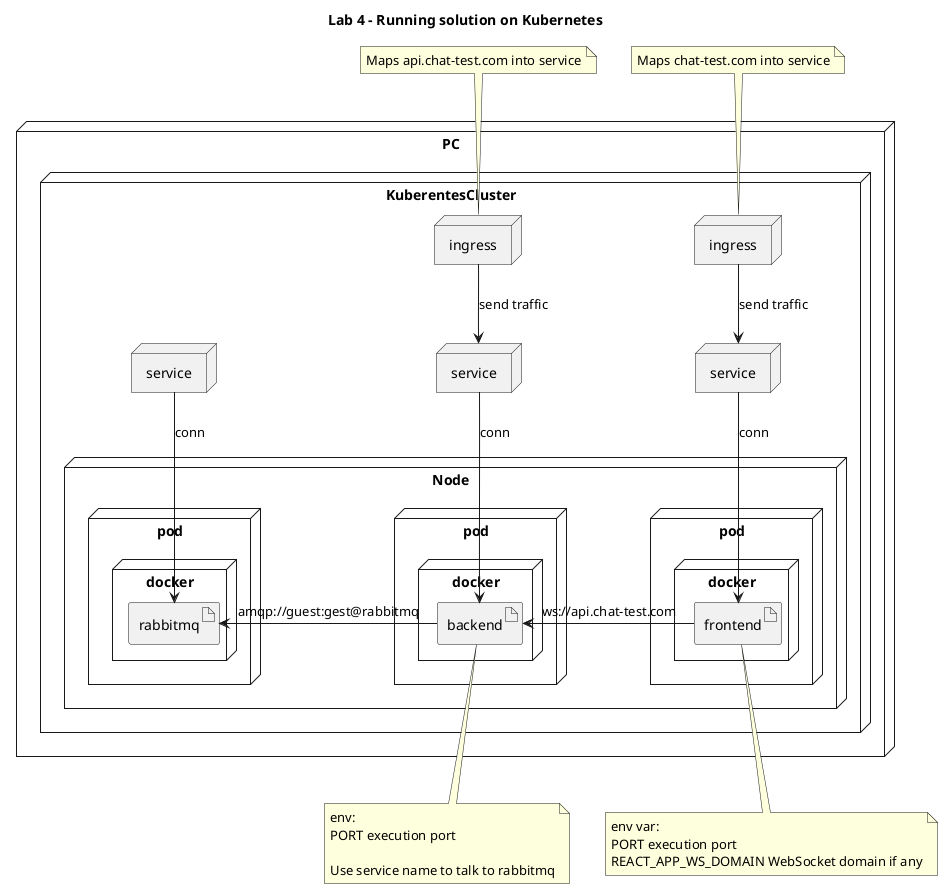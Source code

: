 @startuml
title "Lab 4 - Running solution on Kubernetes"
node PC {

    node KuberentesCluster{

        node ingress as IngressFrontend{
        }

        node ingress as IngressBackend{
        }

        node service as ServiceFrontend{
        }

        node service as ServiceBackend{
        }

        node service as ServiceBroker{
        }

        node Node as MinikubeNode{
            node pod as BackendPod{
                node docker as BackendDocker{
                    artifact backend
                }
            }
            node pod as FrontendPod{
                node docker as FrontDocker{
                    artifact frontend
                }
            }
            node pod as RabbitMQPod {
                node docker as RabbitMQDocker{
                    artifact rabbitmq
                }
            }
        }
    }
}

IngressFrontend --> ServiceFrontend: send traffic
IngressBackend --> ServiceBackend: send traffic

ServiceBackend --> backend: conn
ServiceFrontend --> frontend:  conn
ServiceBroker --> rabbitmq: conn

frontend -> backend: ws://api.chat-test.com
backend -> rabbitmq: amqp://guest:gest@rabbitmq

note top of IngressBackend
Maps api.chat-test.com into service
endnote

note top of IngressFrontend
Maps chat-test.com into service
endnote


note bottom of backend
env:
PORT execution port

Use service name to talk to rabbitmq
endnote

note bottom of frontend
env var:
PORT execution port
REACT_APP_WS_DOMAIN WebSocket domain if any
endnote

@enduml
